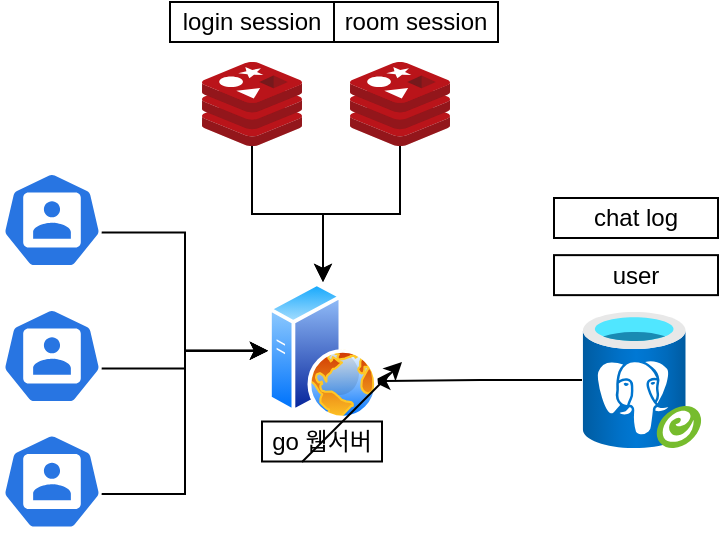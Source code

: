 <mxfile version="24.0.7" type="github">
  <diagram name="페이지-1" id="-H4nIiTqUqPnA_mfyLND">
    <mxGraphModel dx="1434" dy="818" grid="1" gridSize="10" guides="1" tooltips="1" connect="1" arrows="1" fold="1" page="1" pageScale="1" pageWidth="827" pageHeight="1169" math="0" shadow="0">
      <root>
        <mxCell id="0" />
        <mxCell id="1" parent="0" />
        <mxCell id="8Jgp2thBwVlItmiKnNol-22" style="edgeStyle=orthogonalEdgeStyle;rounded=0;orthogonalLoop=1;jettySize=auto;html=1;entryX=1;entryY=0.75;entryDx=0;entryDy=0;" edge="1" parent="1" source="8Jgp2thBwVlItmiKnNol-3" target="8Jgp2thBwVlItmiKnNol-5">
          <mxGeometry relative="1" as="geometry" />
        </mxCell>
        <mxCell id="8Jgp2thBwVlItmiKnNol-3" value="" style="image;aspect=fixed;html=1;points=[];align=center;fontSize=12;image=img/lib/azure2/databases/Azure_Database_PostgreSQL_Server_Group.svg;" vertex="1" parent="1">
          <mxGeometry x="530" y="375" width="60" height="68" as="geometry" />
        </mxCell>
        <mxCell id="8Jgp2thBwVlItmiKnNol-4" value="user" style="rounded=0;whiteSpace=wrap;html=1;" vertex="1" parent="1">
          <mxGeometry x="516" y="346.57" width="82" height="20" as="geometry" />
        </mxCell>
        <mxCell id="8Jgp2thBwVlItmiKnNol-5" value="" style="image;aspect=fixed;perimeter=ellipsePerimeter;html=1;align=center;shadow=0;dashed=0;spacingTop=3;image=img/lib/active_directory/web_server.svg;" vertex="1" parent="1">
          <mxGeometry x="373" y="360" width="55" height="68.75" as="geometry" />
        </mxCell>
        <mxCell id="8Jgp2thBwVlItmiKnNol-6" value="go 웹서버" style="rounded=0;whiteSpace=wrap;html=1;" vertex="1" parent="1">
          <mxGeometry x="370" y="429.75" width="60" height="20" as="geometry" />
        </mxCell>
        <mxCell id="8Jgp2thBwVlItmiKnNol-7" value="chat log" style="rounded=0;whiteSpace=wrap;html=1;" vertex="1" parent="1">
          <mxGeometry x="516" y="318" width="82" height="20" as="geometry" />
        </mxCell>
        <mxCell id="8Jgp2thBwVlItmiKnNol-20" style="edgeStyle=orthogonalEdgeStyle;rounded=0;orthogonalLoop=1;jettySize=auto;html=1;entryX=0.5;entryY=0;entryDx=0;entryDy=0;" edge="1" parent="1" source="8Jgp2thBwVlItmiKnNol-8" target="8Jgp2thBwVlItmiKnNol-5">
          <mxGeometry relative="1" as="geometry" />
        </mxCell>
        <mxCell id="8Jgp2thBwVlItmiKnNol-8" value="" style="image;sketch=0;aspect=fixed;html=1;points=[];align=center;fontSize=12;image=img/lib/mscae/Cache_Redis_Product.svg;" vertex="1" parent="1">
          <mxGeometry x="340" y="250" width="50" height="42" as="geometry" />
        </mxCell>
        <mxCell id="8Jgp2thBwVlItmiKnNol-21" style="edgeStyle=orthogonalEdgeStyle;rounded=0;orthogonalLoop=1;jettySize=auto;html=1;entryX=0.5;entryY=0;entryDx=0;entryDy=0;" edge="1" parent="1" source="8Jgp2thBwVlItmiKnNol-9" target="8Jgp2thBwVlItmiKnNol-5">
          <mxGeometry relative="1" as="geometry" />
        </mxCell>
        <mxCell id="8Jgp2thBwVlItmiKnNol-9" value="" style="image;sketch=0;aspect=fixed;html=1;points=[];align=center;fontSize=12;image=img/lib/mscae/Cache_Redis_Product.svg;" vertex="1" parent="1">
          <mxGeometry x="414" y="250" width="50" height="42" as="geometry" />
        </mxCell>
        <mxCell id="8Jgp2thBwVlItmiKnNol-10" value="login session" style="rounded=0;whiteSpace=wrap;html=1;" vertex="1" parent="1">
          <mxGeometry x="324" y="220" width="82" height="20" as="geometry" />
        </mxCell>
        <mxCell id="8Jgp2thBwVlItmiKnNol-11" value="room session" style="rounded=0;whiteSpace=wrap;html=1;" vertex="1" parent="1">
          <mxGeometry x="406" y="220" width="82" height="20" as="geometry" />
        </mxCell>
        <mxCell id="8Jgp2thBwVlItmiKnNol-19" style="edgeStyle=orthogonalEdgeStyle;rounded=0;orthogonalLoop=1;jettySize=auto;html=1;exitX=0.995;exitY=0.63;exitDx=0;exitDy=0;exitPerimeter=0;entryX=0;entryY=0.5;entryDx=0;entryDy=0;" edge="1" parent="1" source="8Jgp2thBwVlItmiKnNol-12" target="8Jgp2thBwVlItmiKnNol-5">
          <mxGeometry relative="1" as="geometry" />
        </mxCell>
        <mxCell id="8Jgp2thBwVlItmiKnNol-12" value="" style="aspect=fixed;sketch=0;html=1;dashed=0;whitespace=wrap;fillColor=#2875E2;strokeColor=#ffffff;points=[[0.005,0.63,0],[0.1,0.2,0],[0.9,0.2,0],[0.5,0,0],[0.995,0.63,0],[0.72,0.99,0],[0.5,1,0],[0.28,0.99,0]];shape=mxgraph.kubernetes.icon2;prIcon=user" vertex="1" parent="1">
          <mxGeometry x="240" y="435.75" width="50" height="48" as="geometry" />
        </mxCell>
        <mxCell id="8Jgp2thBwVlItmiKnNol-18" style="edgeStyle=orthogonalEdgeStyle;rounded=0;orthogonalLoop=1;jettySize=auto;html=1;exitX=0.995;exitY=0.63;exitDx=0;exitDy=0;exitPerimeter=0;entryX=0;entryY=0.5;entryDx=0;entryDy=0;" edge="1" parent="1" source="8Jgp2thBwVlItmiKnNol-13" target="8Jgp2thBwVlItmiKnNol-5">
          <mxGeometry relative="1" as="geometry" />
        </mxCell>
        <mxCell id="8Jgp2thBwVlItmiKnNol-13" value="" style="aspect=fixed;sketch=0;html=1;dashed=0;whitespace=wrap;fillColor=#2875E2;strokeColor=#ffffff;points=[[0.005,0.63,0],[0.1,0.2,0],[0.9,0.2,0],[0.5,0,0],[0.995,0.63,0],[0.72,0.99,0],[0.5,1,0],[0.28,0.99,0]];shape=mxgraph.kubernetes.icon2;prIcon=user" vertex="1" parent="1">
          <mxGeometry x="240" y="373" width="50" height="48" as="geometry" />
        </mxCell>
        <mxCell id="8Jgp2thBwVlItmiKnNol-16" style="edgeStyle=orthogonalEdgeStyle;rounded=0;orthogonalLoop=1;jettySize=auto;html=1;exitX=0.995;exitY=0.63;exitDx=0;exitDy=0;exitPerimeter=0;entryX=0;entryY=0.5;entryDx=0;entryDy=0;" edge="1" parent="1" source="8Jgp2thBwVlItmiKnNol-14" target="8Jgp2thBwVlItmiKnNol-5">
          <mxGeometry relative="1" as="geometry" />
        </mxCell>
        <mxCell id="8Jgp2thBwVlItmiKnNol-14" value="" style="aspect=fixed;sketch=0;html=1;dashed=0;whitespace=wrap;fillColor=#2875E2;strokeColor=#ffffff;points=[[0.005,0.63,0],[0.1,0.2,0],[0.9,0.2,0],[0.5,0,0],[0.995,0.63,0],[0.72,0.99,0],[0.5,1,0],[0.28,0.99,0]];shape=mxgraph.kubernetes.icon2;prIcon=user" vertex="1" parent="1">
          <mxGeometry x="240" y="305" width="50" height="48" as="geometry" />
        </mxCell>
        <mxCell id="8Jgp2thBwVlItmiKnNol-15" value="" style="endArrow=classic;html=1;rounded=0;" edge="1" parent="1">
          <mxGeometry width="50" height="50" relative="1" as="geometry">
            <mxPoint x="390" y="450" as="sourcePoint" />
            <mxPoint x="440" y="400" as="targetPoint" />
          </mxGeometry>
        </mxCell>
      </root>
    </mxGraphModel>
  </diagram>
</mxfile>
